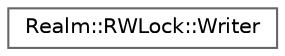 digraph "Graphical Class Hierarchy"
{
 // LATEX_PDF_SIZE
  bgcolor="transparent";
  edge [fontname=Helvetica,fontsize=10,labelfontname=Helvetica,labelfontsize=10];
  node [fontname=Helvetica,fontsize=10,shape=box,height=0.2,width=0.4];
  rankdir="LR";
  Node0 [id="Node000000",label="Realm::RWLock::Writer",height=0.2,width=0.4,color="grey40", fillcolor="white", style="filled",URL="$structRealm_1_1RWLock_1_1Writer.html",tooltip=" "];
}

